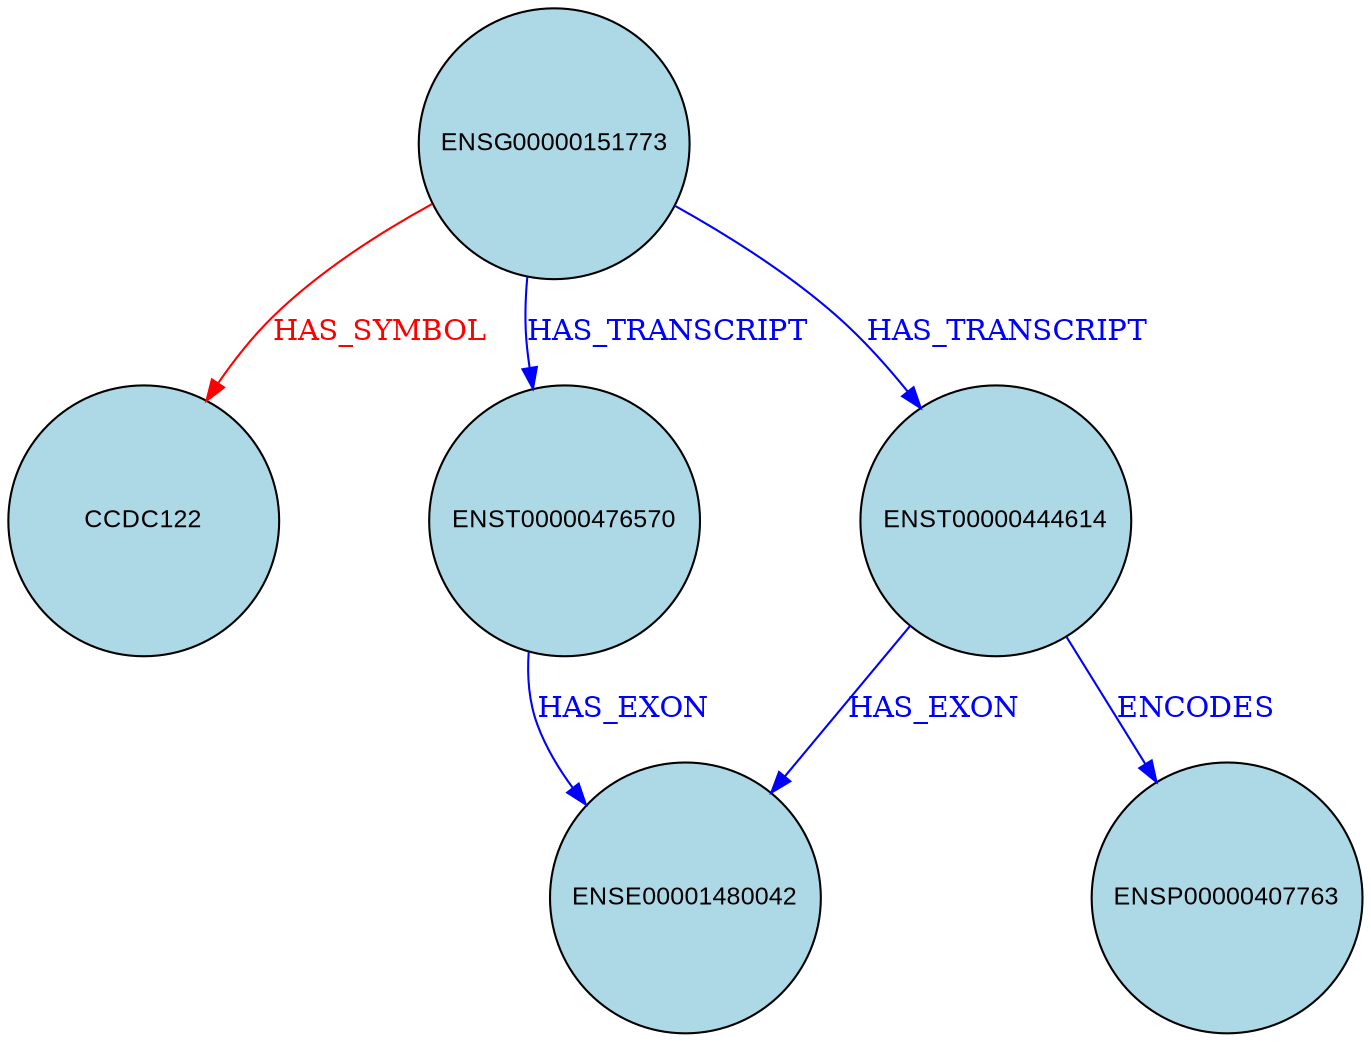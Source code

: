 digraph Genomic_Data_Structure {
    nodesep=1.0;

    node [shape=circle, style=filled, fillcolor=lightblue, fontname="Arial", fontsize=12, width=1.8, fixedsize=shape];

    "ENSG00000151773" [label="ENSG00000151773"];
    "CCDC122" [label="CCDC122"];
    "ENST00000476570" [label="ENST00000476570"];
    "ENST00000444614" [label="ENST00000444614"];
    "ENSE00001480042" [label="ENSE00001480042"];
    "ENSP00000407763" [label="ENSP00000407763"];

    "ENSG00000151773" -> "CCDC122" [label="HAS_SYMBOL", color=red, fontcolor=red];
    "ENSG00000151773" -> "ENST00000476570" [label="HAS_TRANSCRIPT", color=blue, fontcolor=blue];
    "ENSG00000151773" -> "ENST00000444614" [label="HAS_TRANSCRIPT", color=blue, fontcolor=blue];
    "ENST00000476570" -> "ENSE00001480042" [label="HAS_EXON", color=blue, fontcolor=blue];
    "ENST00000444614" -> "ENSE00001480042" [label="HAS_EXON", color=blue, fontcolor=blue];
    "ENST00000444614" -> "ENSP00000407763" [label="ENCODES", color=blue, fontcolor=blue];
}